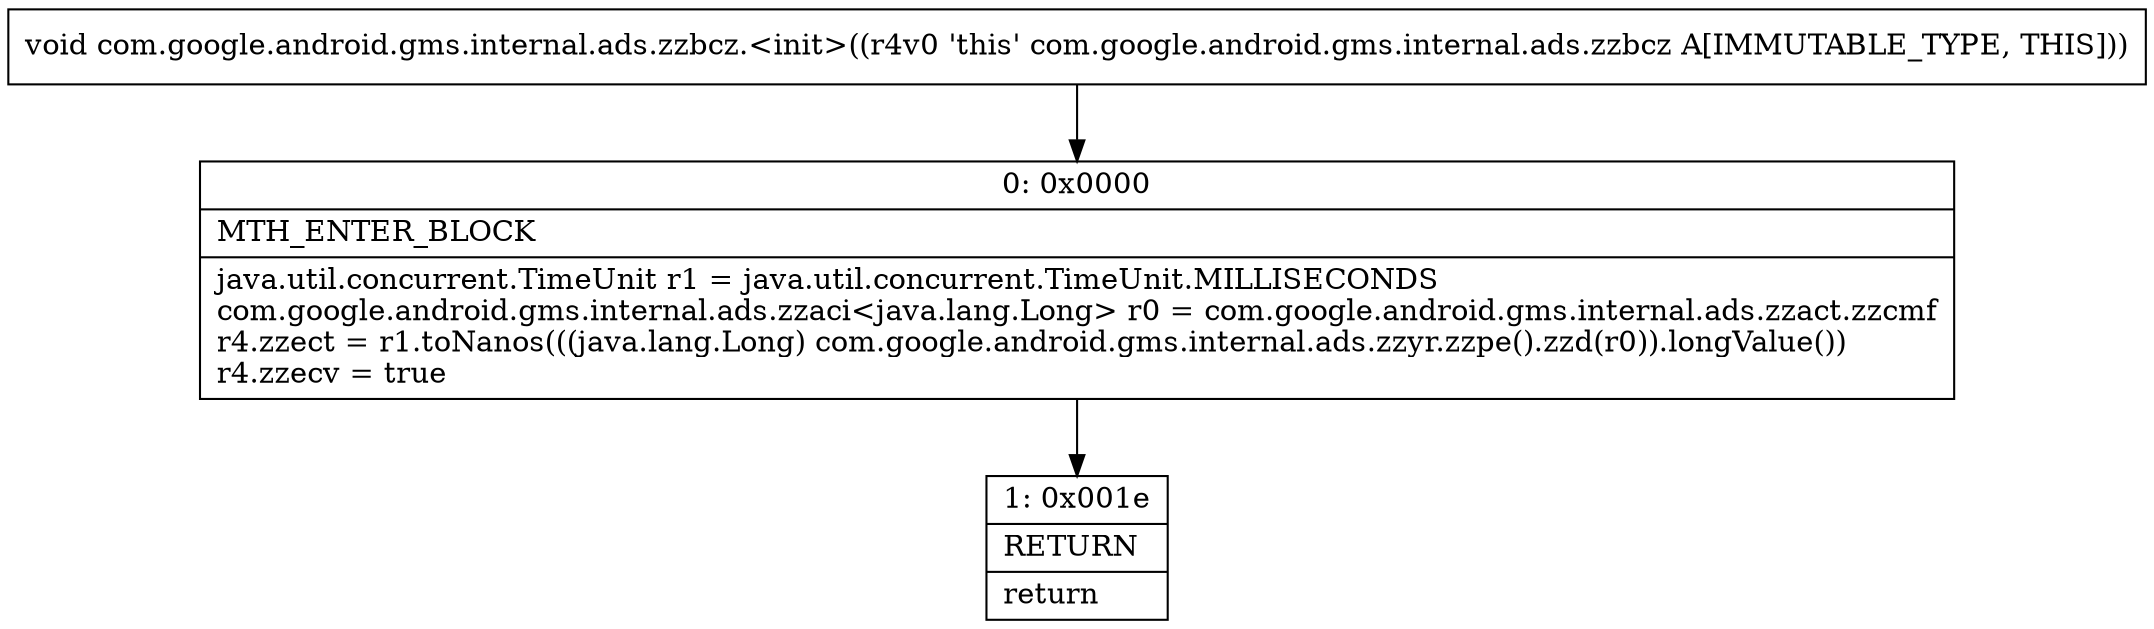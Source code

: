 digraph "CFG forcom.google.android.gms.internal.ads.zzbcz.\<init\>()V" {
Node_0 [shape=record,label="{0\:\ 0x0000|MTH_ENTER_BLOCK\l|java.util.concurrent.TimeUnit r1 = java.util.concurrent.TimeUnit.MILLISECONDS\lcom.google.android.gms.internal.ads.zzaci\<java.lang.Long\> r0 = com.google.android.gms.internal.ads.zzact.zzcmf\lr4.zzect = r1.toNanos(((java.lang.Long) com.google.android.gms.internal.ads.zzyr.zzpe().zzd(r0)).longValue())\lr4.zzecv = true\l}"];
Node_1 [shape=record,label="{1\:\ 0x001e|RETURN\l|return\l}"];
MethodNode[shape=record,label="{void com.google.android.gms.internal.ads.zzbcz.\<init\>((r4v0 'this' com.google.android.gms.internal.ads.zzbcz A[IMMUTABLE_TYPE, THIS])) }"];
MethodNode -> Node_0;
Node_0 -> Node_1;
}


